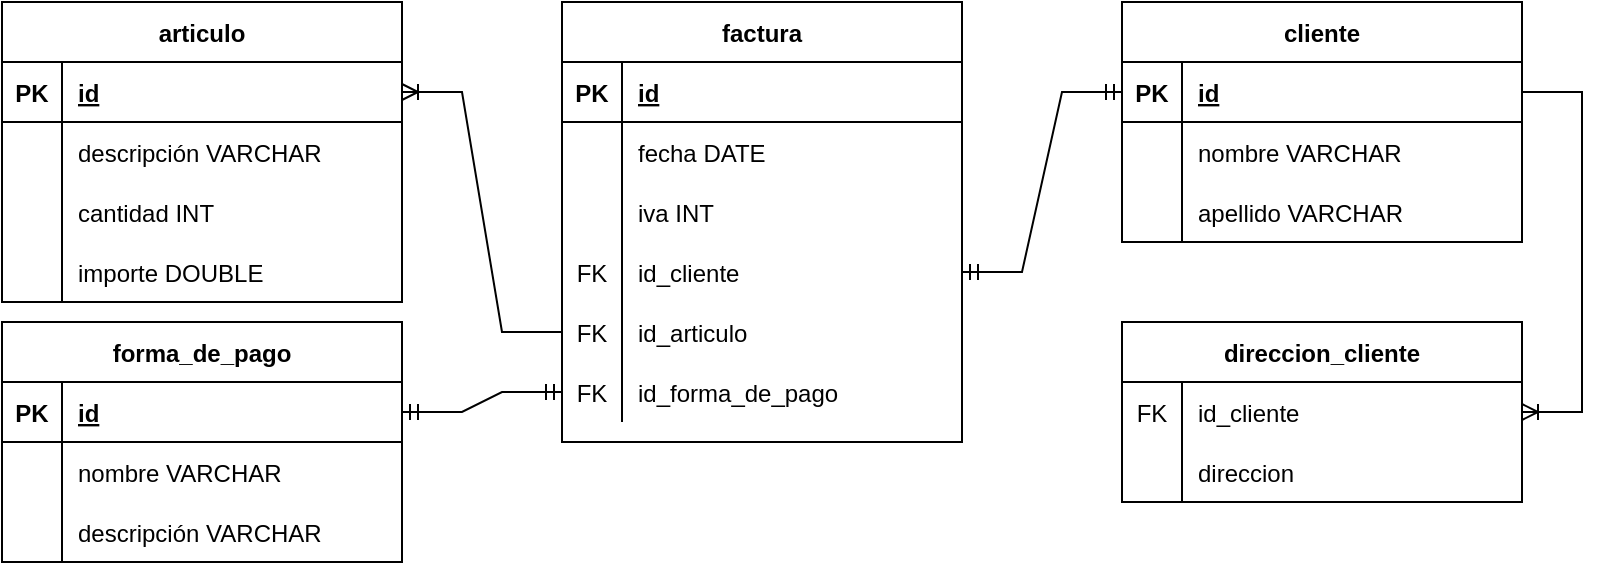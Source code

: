 <mxfile version="20.6.0" type="device"><diagram id="R2lEEEUBdFMjLlhIrx00" name="Page-1"><mxGraphModel dx="1962" dy="382" grid="1" gridSize="10" guides="1" tooltips="1" connect="1" arrows="1" fold="1" page="1" pageScale="1" pageWidth="850" pageHeight="1100" math="0" shadow="0" extFonts="Permanent Marker^https://fonts.googleapis.com/css?family=Permanent+Marker"><root><mxCell id="0"/><mxCell id="1" parent="0"/><mxCell id="uLyQuEAnAmwCxRHhnVxC-22" value="cliente" style="shape=table;startSize=30;container=1;collapsible=1;childLayout=tableLayout;fixedRows=1;rowLines=0;fontStyle=1;align=center;resizeLast=1;" vertex="1" parent="1"><mxGeometry x="360" y="120" width="200" height="120" as="geometry"/></mxCell><mxCell id="uLyQuEAnAmwCxRHhnVxC-23" value="" style="shape=tableRow;horizontal=0;startSize=0;swimlaneHead=0;swimlaneBody=0;fillColor=none;collapsible=0;dropTarget=0;points=[[0,0.5],[1,0.5]];portConstraint=eastwest;top=0;left=0;right=0;bottom=1;" vertex="1" parent="uLyQuEAnAmwCxRHhnVxC-22"><mxGeometry y="30" width="200" height="30" as="geometry"/></mxCell><mxCell id="uLyQuEAnAmwCxRHhnVxC-24" value="PK" style="shape=partialRectangle;connectable=0;fillColor=none;top=0;left=0;bottom=0;right=0;fontStyle=1;overflow=hidden;" vertex="1" parent="uLyQuEAnAmwCxRHhnVxC-23"><mxGeometry width="30" height="30" as="geometry"><mxRectangle width="30" height="30" as="alternateBounds"/></mxGeometry></mxCell><mxCell id="uLyQuEAnAmwCxRHhnVxC-25" value="id" style="shape=partialRectangle;connectable=0;fillColor=none;top=0;left=0;bottom=0;right=0;align=left;spacingLeft=6;fontStyle=5;overflow=hidden;" vertex="1" parent="uLyQuEAnAmwCxRHhnVxC-23"><mxGeometry x="30" width="170" height="30" as="geometry"><mxRectangle width="170" height="30" as="alternateBounds"/></mxGeometry></mxCell><mxCell id="uLyQuEAnAmwCxRHhnVxC-26" value="" style="shape=tableRow;horizontal=0;startSize=0;swimlaneHead=0;swimlaneBody=0;fillColor=none;collapsible=0;dropTarget=0;points=[[0,0.5],[1,0.5]];portConstraint=eastwest;top=0;left=0;right=0;bottom=0;" vertex="1" parent="uLyQuEAnAmwCxRHhnVxC-22"><mxGeometry y="60" width="200" height="30" as="geometry"/></mxCell><mxCell id="uLyQuEAnAmwCxRHhnVxC-27" value="" style="shape=partialRectangle;connectable=0;fillColor=none;top=0;left=0;bottom=0;right=0;editable=1;overflow=hidden;" vertex="1" parent="uLyQuEAnAmwCxRHhnVxC-26"><mxGeometry width="30" height="30" as="geometry"><mxRectangle width="30" height="30" as="alternateBounds"/></mxGeometry></mxCell><mxCell id="uLyQuEAnAmwCxRHhnVxC-28" value="nombre VARCHAR" style="shape=partialRectangle;connectable=0;fillColor=none;top=0;left=0;bottom=0;right=0;align=left;spacingLeft=6;overflow=hidden;" vertex="1" parent="uLyQuEAnAmwCxRHhnVxC-26"><mxGeometry x="30" width="170" height="30" as="geometry"><mxRectangle width="170" height="30" as="alternateBounds"/></mxGeometry></mxCell><mxCell id="uLyQuEAnAmwCxRHhnVxC-29" value="" style="shape=tableRow;horizontal=0;startSize=0;swimlaneHead=0;swimlaneBody=0;fillColor=none;collapsible=0;dropTarget=0;points=[[0,0.5],[1,0.5]];portConstraint=eastwest;top=0;left=0;right=0;bottom=0;" vertex="1" parent="uLyQuEAnAmwCxRHhnVxC-22"><mxGeometry y="90" width="200" height="30" as="geometry"/></mxCell><mxCell id="uLyQuEAnAmwCxRHhnVxC-30" value="" style="shape=partialRectangle;connectable=0;fillColor=none;top=0;left=0;bottom=0;right=0;editable=1;overflow=hidden;" vertex="1" parent="uLyQuEAnAmwCxRHhnVxC-29"><mxGeometry width="30" height="30" as="geometry"><mxRectangle width="30" height="30" as="alternateBounds"/></mxGeometry></mxCell><mxCell id="uLyQuEAnAmwCxRHhnVxC-31" value="apellido VARCHAR" style="shape=partialRectangle;connectable=0;fillColor=none;top=0;left=0;bottom=0;right=0;align=left;spacingLeft=6;overflow=hidden;" vertex="1" parent="uLyQuEAnAmwCxRHhnVxC-29"><mxGeometry x="30" width="170" height="30" as="geometry"><mxRectangle width="170" height="30" as="alternateBounds"/></mxGeometry></mxCell><mxCell id="uLyQuEAnAmwCxRHhnVxC-48" value="direccion_cliente" style="shape=table;startSize=30;container=1;collapsible=1;childLayout=tableLayout;fixedRows=1;rowLines=0;fontStyle=1;align=center;resizeLast=1;" vertex="1" parent="1"><mxGeometry x="360" y="280" width="200" height="90" as="geometry"/></mxCell><mxCell id="uLyQuEAnAmwCxRHhnVxC-52" value="" style="shape=tableRow;horizontal=0;startSize=0;swimlaneHead=0;swimlaneBody=0;fillColor=none;collapsible=0;dropTarget=0;points=[[0,0.5],[1,0.5]];portConstraint=eastwest;top=0;left=0;right=0;bottom=0;" vertex="1" parent="uLyQuEAnAmwCxRHhnVxC-48"><mxGeometry y="30" width="200" height="30" as="geometry"/></mxCell><mxCell id="uLyQuEAnAmwCxRHhnVxC-53" value="FK" style="shape=partialRectangle;connectable=0;fillColor=none;top=0;left=0;bottom=0;right=0;editable=1;overflow=hidden;" vertex="1" parent="uLyQuEAnAmwCxRHhnVxC-52"><mxGeometry width="30" height="30" as="geometry"><mxRectangle width="30" height="30" as="alternateBounds"/></mxGeometry></mxCell><mxCell id="uLyQuEAnAmwCxRHhnVxC-54" value="id_cliente" style="shape=partialRectangle;connectable=0;fillColor=none;top=0;left=0;bottom=0;right=0;align=left;spacingLeft=6;overflow=hidden;" vertex="1" parent="uLyQuEAnAmwCxRHhnVxC-52"><mxGeometry x="30" width="170" height="30" as="geometry"><mxRectangle width="170" height="30" as="alternateBounds"/></mxGeometry></mxCell><mxCell id="uLyQuEAnAmwCxRHhnVxC-55" value="" style="shape=tableRow;horizontal=0;startSize=0;swimlaneHead=0;swimlaneBody=0;fillColor=none;collapsible=0;dropTarget=0;points=[[0,0.5],[1,0.5]];portConstraint=eastwest;top=0;left=0;right=0;bottom=0;" vertex="1" parent="uLyQuEAnAmwCxRHhnVxC-48"><mxGeometry y="60" width="200" height="30" as="geometry"/></mxCell><mxCell id="uLyQuEAnAmwCxRHhnVxC-56" value="" style="shape=partialRectangle;connectable=0;fillColor=none;top=0;left=0;bottom=0;right=0;editable=1;overflow=hidden;" vertex="1" parent="uLyQuEAnAmwCxRHhnVxC-55"><mxGeometry width="30" height="30" as="geometry"><mxRectangle width="30" height="30" as="alternateBounds"/></mxGeometry></mxCell><mxCell id="uLyQuEAnAmwCxRHhnVxC-57" value="direccion" style="shape=partialRectangle;connectable=0;fillColor=none;top=0;left=0;bottom=0;right=0;align=left;spacingLeft=6;overflow=hidden;" vertex="1" parent="uLyQuEAnAmwCxRHhnVxC-55"><mxGeometry x="30" width="170" height="30" as="geometry"><mxRectangle width="170" height="30" as="alternateBounds"/></mxGeometry></mxCell><mxCell id="uLyQuEAnAmwCxRHhnVxC-61" value="" style="edgeStyle=entityRelationEdgeStyle;fontSize=12;html=1;endArrow=ERoneToMany;rounded=0;" edge="1" parent="1" source="uLyQuEAnAmwCxRHhnVxC-23" target="uLyQuEAnAmwCxRHhnVxC-52"><mxGeometry width="100" height="100" relative="1" as="geometry"><mxPoint x="370" y="350" as="sourcePoint"/><mxPoint x="470" y="250" as="targetPoint"/></mxGeometry></mxCell><mxCell id="uLyQuEAnAmwCxRHhnVxC-91" value="factura" style="shape=table;startSize=30;container=1;collapsible=1;childLayout=tableLayout;fixedRows=1;rowLines=0;fontStyle=1;align=center;resizeLast=1;" vertex="1" parent="1"><mxGeometry x="80" y="120" width="200" height="220" as="geometry"/></mxCell><mxCell id="uLyQuEAnAmwCxRHhnVxC-92" value="" style="shape=tableRow;horizontal=0;startSize=0;swimlaneHead=0;swimlaneBody=0;fillColor=none;collapsible=0;dropTarget=0;points=[[0,0.5],[1,0.5]];portConstraint=eastwest;top=0;left=0;right=0;bottom=1;" vertex="1" parent="uLyQuEAnAmwCxRHhnVxC-91"><mxGeometry y="30" width="200" height="30" as="geometry"/></mxCell><mxCell id="uLyQuEAnAmwCxRHhnVxC-93" value="PK" style="shape=partialRectangle;connectable=0;fillColor=none;top=0;left=0;bottom=0;right=0;fontStyle=1;overflow=hidden;" vertex="1" parent="uLyQuEAnAmwCxRHhnVxC-92"><mxGeometry width="30" height="30" as="geometry"><mxRectangle width="30" height="30" as="alternateBounds"/></mxGeometry></mxCell><mxCell id="uLyQuEAnAmwCxRHhnVxC-94" value="id" style="shape=partialRectangle;connectable=0;fillColor=none;top=0;left=0;bottom=0;right=0;align=left;spacingLeft=6;fontStyle=5;overflow=hidden;" vertex="1" parent="uLyQuEAnAmwCxRHhnVxC-92"><mxGeometry x="30" width="170" height="30" as="geometry"><mxRectangle width="170" height="30" as="alternateBounds"/></mxGeometry></mxCell><mxCell id="uLyQuEAnAmwCxRHhnVxC-95" value="" style="shape=tableRow;horizontal=0;startSize=0;swimlaneHead=0;swimlaneBody=0;fillColor=none;collapsible=0;dropTarget=0;points=[[0,0.5],[1,0.5]];portConstraint=eastwest;top=0;left=0;right=0;bottom=0;" vertex="1" parent="uLyQuEAnAmwCxRHhnVxC-91"><mxGeometry y="60" width="200" height="30" as="geometry"/></mxCell><mxCell id="uLyQuEAnAmwCxRHhnVxC-96" value="" style="shape=partialRectangle;connectable=0;fillColor=none;top=0;left=0;bottom=0;right=0;editable=1;overflow=hidden;" vertex="1" parent="uLyQuEAnAmwCxRHhnVxC-95"><mxGeometry width="30" height="30" as="geometry"><mxRectangle width="30" height="30" as="alternateBounds"/></mxGeometry></mxCell><mxCell id="uLyQuEAnAmwCxRHhnVxC-97" value="fecha DATE" style="shape=partialRectangle;connectable=0;fillColor=none;top=0;left=0;bottom=0;right=0;align=left;spacingLeft=6;overflow=hidden;" vertex="1" parent="uLyQuEAnAmwCxRHhnVxC-95"><mxGeometry x="30" width="170" height="30" as="geometry"><mxRectangle width="170" height="30" as="alternateBounds"/></mxGeometry></mxCell><mxCell id="uLyQuEAnAmwCxRHhnVxC-98" value="" style="shape=tableRow;horizontal=0;startSize=0;swimlaneHead=0;swimlaneBody=0;fillColor=none;collapsible=0;dropTarget=0;points=[[0,0.5],[1,0.5]];portConstraint=eastwest;top=0;left=0;right=0;bottom=0;" vertex="1" parent="uLyQuEAnAmwCxRHhnVxC-91"><mxGeometry y="90" width="200" height="30" as="geometry"/></mxCell><mxCell id="uLyQuEAnAmwCxRHhnVxC-99" value="" style="shape=partialRectangle;connectable=0;fillColor=none;top=0;left=0;bottom=0;right=0;editable=1;overflow=hidden;" vertex="1" parent="uLyQuEAnAmwCxRHhnVxC-98"><mxGeometry width="30" height="30" as="geometry"><mxRectangle width="30" height="30" as="alternateBounds"/></mxGeometry></mxCell><mxCell id="uLyQuEAnAmwCxRHhnVxC-100" value="iva INT" style="shape=partialRectangle;connectable=0;fillColor=none;top=0;left=0;bottom=0;right=0;align=left;spacingLeft=6;overflow=hidden;" vertex="1" parent="uLyQuEAnAmwCxRHhnVxC-98"><mxGeometry x="30" width="170" height="30" as="geometry"><mxRectangle width="170" height="30" as="alternateBounds"/></mxGeometry></mxCell><mxCell id="uLyQuEAnAmwCxRHhnVxC-107" value="" style="shape=tableRow;horizontal=0;startSize=0;swimlaneHead=0;swimlaneBody=0;fillColor=none;collapsible=0;dropTarget=0;points=[[0,0.5],[1,0.5]];portConstraint=eastwest;top=0;left=0;right=0;bottom=0;" vertex="1" parent="uLyQuEAnAmwCxRHhnVxC-91"><mxGeometry y="120" width="200" height="30" as="geometry"/></mxCell><mxCell id="uLyQuEAnAmwCxRHhnVxC-108" value="FK" style="shape=partialRectangle;connectable=0;fillColor=none;top=0;left=0;bottom=0;right=0;editable=1;overflow=hidden;" vertex="1" parent="uLyQuEAnAmwCxRHhnVxC-107"><mxGeometry width="30" height="30" as="geometry"><mxRectangle width="30" height="30" as="alternateBounds"/></mxGeometry></mxCell><mxCell id="uLyQuEAnAmwCxRHhnVxC-109" value="id_cliente" style="shape=partialRectangle;connectable=0;fillColor=none;top=0;left=0;bottom=0;right=0;align=left;spacingLeft=6;overflow=hidden;" vertex="1" parent="uLyQuEAnAmwCxRHhnVxC-107"><mxGeometry x="30" width="170" height="30" as="geometry"><mxRectangle width="170" height="30" as="alternateBounds"/></mxGeometry></mxCell><mxCell id="uLyQuEAnAmwCxRHhnVxC-110" value="" style="shape=tableRow;horizontal=0;startSize=0;swimlaneHead=0;swimlaneBody=0;fillColor=none;collapsible=0;dropTarget=0;points=[[0,0.5],[1,0.5]];portConstraint=eastwest;top=0;left=0;right=0;bottom=0;" vertex="1" parent="uLyQuEAnAmwCxRHhnVxC-91"><mxGeometry y="150" width="200" height="30" as="geometry"/></mxCell><mxCell id="uLyQuEAnAmwCxRHhnVxC-111" value="FK" style="shape=partialRectangle;connectable=0;fillColor=none;top=0;left=0;bottom=0;right=0;editable=1;overflow=hidden;" vertex="1" parent="uLyQuEAnAmwCxRHhnVxC-110"><mxGeometry width="30" height="30" as="geometry"><mxRectangle width="30" height="30" as="alternateBounds"/></mxGeometry></mxCell><mxCell id="uLyQuEAnAmwCxRHhnVxC-112" value="id_articulo" style="shape=partialRectangle;connectable=0;fillColor=none;top=0;left=0;bottom=0;right=0;align=left;spacingLeft=6;overflow=hidden;" vertex="1" parent="uLyQuEAnAmwCxRHhnVxC-110"><mxGeometry x="30" width="170" height="30" as="geometry"><mxRectangle width="170" height="30" as="alternateBounds"/></mxGeometry></mxCell><mxCell id="uLyQuEAnAmwCxRHhnVxC-113" value="" style="shape=tableRow;horizontal=0;startSize=0;swimlaneHead=0;swimlaneBody=0;fillColor=none;collapsible=0;dropTarget=0;points=[[0,0.5],[1,0.5]];portConstraint=eastwest;top=0;left=0;right=0;bottom=0;" vertex="1" parent="uLyQuEAnAmwCxRHhnVxC-91"><mxGeometry y="180" width="200" height="30" as="geometry"/></mxCell><mxCell id="uLyQuEAnAmwCxRHhnVxC-114" value="FK" style="shape=partialRectangle;connectable=0;fillColor=none;top=0;left=0;bottom=0;right=0;editable=1;overflow=hidden;" vertex="1" parent="uLyQuEAnAmwCxRHhnVxC-113"><mxGeometry width="30" height="30" as="geometry"><mxRectangle width="30" height="30" as="alternateBounds"/></mxGeometry></mxCell><mxCell id="uLyQuEAnAmwCxRHhnVxC-115" value="id_forma_de_pago" style="shape=partialRectangle;connectable=0;fillColor=none;top=0;left=0;bottom=0;right=0;align=left;spacingLeft=6;overflow=hidden;" vertex="1" parent="uLyQuEAnAmwCxRHhnVxC-113"><mxGeometry x="30" width="170" height="30" as="geometry"><mxRectangle width="170" height="30" as="alternateBounds"/></mxGeometry></mxCell><mxCell id="uLyQuEAnAmwCxRHhnVxC-116" value="" style="edgeStyle=entityRelationEdgeStyle;fontSize=12;html=1;endArrow=ERmandOne;startArrow=ERmandOne;rounded=0;" edge="1" parent="1" source="uLyQuEAnAmwCxRHhnVxC-107" target="uLyQuEAnAmwCxRHhnVxC-23"><mxGeometry width="100" height="100" relative="1" as="geometry"><mxPoint x="120" y="300" as="sourcePoint"/><mxPoint x="220" y="200" as="targetPoint"/></mxGeometry></mxCell><mxCell id="uLyQuEAnAmwCxRHhnVxC-140" value="forma_de_pago" style="shape=table;startSize=30;container=1;collapsible=1;childLayout=tableLayout;fixedRows=1;rowLines=0;fontStyle=1;align=center;resizeLast=1;" vertex="1" parent="1"><mxGeometry x="-200" y="280" width="200" height="120" as="geometry"/></mxCell><mxCell id="uLyQuEAnAmwCxRHhnVxC-141" value="" style="shape=tableRow;horizontal=0;startSize=0;swimlaneHead=0;swimlaneBody=0;fillColor=none;collapsible=0;dropTarget=0;points=[[0,0.5],[1,0.5]];portConstraint=eastwest;top=0;left=0;right=0;bottom=1;" vertex="1" parent="uLyQuEAnAmwCxRHhnVxC-140"><mxGeometry y="30" width="200" height="30" as="geometry"/></mxCell><mxCell id="uLyQuEAnAmwCxRHhnVxC-142" value="PK" style="shape=partialRectangle;connectable=0;fillColor=none;top=0;left=0;bottom=0;right=0;fontStyle=1;overflow=hidden;" vertex="1" parent="uLyQuEAnAmwCxRHhnVxC-141"><mxGeometry width="30" height="30" as="geometry"><mxRectangle width="30" height="30" as="alternateBounds"/></mxGeometry></mxCell><mxCell id="uLyQuEAnAmwCxRHhnVxC-143" value="id" style="shape=partialRectangle;connectable=0;fillColor=none;top=0;left=0;bottom=0;right=0;align=left;spacingLeft=6;fontStyle=5;overflow=hidden;" vertex="1" parent="uLyQuEAnAmwCxRHhnVxC-141"><mxGeometry x="30" width="170" height="30" as="geometry"><mxRectangle width="170" height="30" as="alternateBounds"/></mxGeometry></mxCell><mxCell id="uLyQuEAnAmwCxRHhnVxC-144" value="" style="shape=tableRow;horizontal=0;startSize=0;swimlaneHead=0;swimlaneBody=0;fillColor=none;collapsible=0;dropTarget=0;points=[[0,0.5],[1,0.5]];portConstraint=eastwest;top=0;left=0;right=0;bottom=0;" vertex="1" parent="uLyQuEAnAmwCxRHhnVxC-140"><mxGeometry y="60" width="200" height="30" as="geometry"/></mxCell><mxCell id="uLyQuEAnAmwCxRHhnVxC-145" value="" style="shape=partialRectangle;connectable=0;fillColor=none;top=0;left=0;bottom=0;right=0;editable=1;overflow=hidden;" vertex="1" parent="uLyQuEAnAmwCxRHhnVxC-144"><mxGeometry width="30" height="30" as="geometry"><mxRectangle width="30" height="30" as="alternateBounds"/></mxGeometry></mxCell><mxCell id="uLyQuEAnAmwCxRHhnVxC-146" value="nombre VARCHAR" style="shape=partialRectangle;connectable=0;fillColor=none;top=0;left=0;bottom=0;right=0;align=left;spacingLeft=6;overflow=hidden;" vertex="1" parent="uLyQuEAnAmwCxRHhnVxC-144"><mxGeometry x="30" width="170" height="30" as="geometry"><mxRectangle width="170" height="30" as="alternateBounds"/></mxGeometry></mxCell><mxCell id="uLyQuEAnAmwCxRHhnVxC-147" value="" style="shape=tableRow;horizontal=0;startSize=0;swimlaneHead=0;swimlaneBody=0;fillColor=none;collapsible=0;dropTarget=0;points=[[0,0.5],[1,0.5]];portConstraint=eastwest;top=0;left=0;right=0;bottom=0;" vertex="1" parent="uLyQuEAnAmwCxRHhnVxC-140"><mxGeometry y="90" width="200" height="30" as="geometry"/></mxCell><mxCell id="uLyQuEAnAmwCxRHhnVxC-148" value="" style="shape=partialRectangle;connectable=0;fillColor=none;top=0;left=0;bottom=0;right=0;editable=1;overflow=hidden;" vertex="1" parent="uLyQuEAnAmwCxRHhnVxC-147"><mxGeometry width="30" height="30" as="geometry"><mxRectangle width="30" height="30" as="alternateBounds"/></mxGeometry></mxCell><mxCell id="uLyQuEAnAmwCxRHhnVxC-149" value="descripción VARCHAR" style="shape=partialRectangle;connectable=0;fillColor=none;top=0;left=0;bottom=0;right=0;align=left;spacingLeft=6;overflow=hidden;" vertex="1" parent="uLyQuEAnAmwCxRHhnVxC-147"><mxGeometry x="30" width="170" height="30" as="geometry"><mxRectangle width="170" height="30" as="alternateBounds"/></mxGeometry></mxCell><mxCell id="uLyQuEAnAmwCxRHhnVxC-153" value="" style="edgeStyle=entityRelationEdgeStyle;fontSize=12;html=1;endArrow=ERmandOne;startArrow=ERmandOne;rounded=0;" edge="1" parent="1" source="uLyQuEAnAmwCxRHhnVxC-141" target="uLyQuEAnAmwCxRHhnVxC-113"><mxGeometry width="100" height="100" relative="1" as="geometry"><mxPoint x="120" y="300" as="sourcePoint"/><mxPoint x="220" y="200" as="targetPoint"/></mxGeometry></mxCell><mxCell id="uLyQuEAnAmwCxRHhnVxC-161" value="articulo" style="shape=table;startSize=30;container=1;collapsible=1;childLayout=tableLayout;fixedRows=1;rowLines=0;fontStyle=1;align=center;resizeLast=1;" vertex="1" parent="1"><mxGeometry x="-200" y="120" width="200" height="150" as="geometry"/></mxCell><mxCell id="uLyQuEAnAmwCxRHhnVxC-162" value="" style="shape=tableRow;horizontal=0;startSize=0;swimlaneHead=0;swimlaneBody=0;fillColor=none;collapsible=0;dropTarget=0;points=[[0,0.5],[1,0.5]];portConstraint=eastwest;top=0;left=0;right=0;bottom=1;" vertex="1" parent="uLyQuEAnAmwCxRHhnVxC-161"><mxGeometry y="30" width="200" height="30" as="geometry"/></mxCell><mxCell id="uLyQuEAnAmwCxRHhnVxC-163" value="PK" style="shape=partialRectangle;connectable=0;fillColor=none;top=0;left=0;bottom=0;right=0;fontStyle=1;overflow=hidden;" vertex="1" parent="uLyQuEAnAmwCxRHhnVxC-162"><mxGeometry width="30" height="30" as="geometry"><mxRectangle width="30" height="30" as="alternateBounds"/></mxGeometry></mxCell><mxCell id="uLyQuEAnAmwCxRHhnVxC-164" value="id" style="shape=partialRectangle;connectable=0;fillColor=none;top=0;left=0;bottom=0;right=0;align=left;spacingLeft=6;fontStyle=5;overflow=hidden;" vertex="1" parent="uLyQuEAnAmwCxRHhnVxC-162"><mxGeometry x="30" width="170" height="30" as="geometry"><mxRectangle width="170" height="30" as="alternateBounds"/></mxGeometry></mxCell><mxCell id="uLyQuEAnAmwCxRHhnVxC-165" value="" style="shape=tableRow;horizontal=0;startSize=0;swimlaneHead=0;swimlaneBody=0;fillColor=none;collapsible=0;dropTarget=0;points=[[0,0.5],[1,0.5]];portConstraint=eastwest;top=0;left=0;right=0;bottom=0;" vertex="1" parent="uLyQuEAnAmwCxRHhnVxC-161"><mxGeometry y="60" width="200" height="30" as="geometry"/></mxCell><mxCell id="uLyQuEAnAmwCxRHhnVxC-166" value="" style="shape=partialRectangle;connectable=0;fillColor=none;top=0;left=0;bottom=0;right=0;editable=1;overflow=hidden;" vertex="1" parent="uLyQuEAnAmwCxRHhnVxC-165"><mxGeometry width="30" height="30" as="geometry"><mxRectangle width="30" height="30" as="alternateBounds"/></mxGeometry></mxCell><mxCell id="uLyQuEAnAmwCxRHhnVxC-167" value="descripción VARCHAR" style="shape=partialRectangle;connectable=0;fillColor=none;top=0;left=0;bottom=0;right=0;align=left;spacingLeft=6;overflow=hidden;" vertex="1" parent="uLyQuEAnAmwCxRHhnVxC-165"><mxGeometry x="30" width="170" height="30" as="geometry"><mxRectangle width="170" height="30" as="alternateBounds"/></mxGeometry></mxCell><mxCell id="uLyQuEAnAmwCxRHhnVxC-168" value="" style="shape=tableRow;horizontal=0;startSize=0;swimlaneHead=0;swimlaneBody=0;fillColor=none;collapsible=0;dropTarget=0;points=[[0,0.5],[1,0.5]];portConstraint=eastwest;top=0;left=0;right=0;bottom=0;" vertex="1" parent="uLyQuEAnAmwCxRHhnVxC-161"><mxGeometry y="90" width="200" height="30" as="geometry"/></mxCell><mxCell id="uLyQuEAnAmwCxRHhnVxC-169" value="" style="shape=partialRectangle;connectable=0;fillColor=none;top=0;left=0;bottom=0;right=0;editable=1;overflow=hidden;" vertex="1" parent="uLyQuEAnAmwCxRHhnVxC-168"><mxGeometry width="30" height="30" as="geometry"><mxRectangle width="30" height="30" as="alternateBounds"/></mxGeometry></mxCell><mxCell id="uLyQuEAnAmwCxRHhnVxC-170" value="cantidad INT" style="shape=partialRectangle;connectable=0;fillColor=none;top=0;left=0;bottom=0;right=0;align=left;spacingLeft=6;overflow=hidden;" vertex="1" parent="uLyQuEAnAmwCxRHhnVxC-168"><mxGeometry x="30" width="170" height="30" as="geometry"><mxRectangle width="170" height="30" as="alternateBounds"/></mxGeometry></mxCell><mxCell id="uLyQuEAnAmwCxRHhnVxC-171" value="" style="shape=tableRow;horizontal=0;startSize=0;swimlaneHead=0;swimlaneBody=0;fillColor=none;collapsible=0;dropTarget=0;points=[[0,0.5],[1,0.5]];portConstraint=eastwest;top=0;left=0;right=0;bottom=0;" vertex="1" parent="uLyQuEAnAmwCxRHhnVxC-161"><mxGeometry y="120" width="200" height="30" as="geometry"/></mxCell><mxCell id="uLyQuEAnAmwCxRHhnVxC-172" value="" style="shape=partialRectangle;connectable=0;fillColor=none;top=0;left=0;bottom=0;right=0;editable=1;overflow=hidden;" vertex="1" parent="uLyQuEAnAmwCxRHhnVxC-171"><mxGeometry width="30" height="30" as="geometry"><mxRectangle width="30" height="30" as="alternateBounds"/></mxGeometry></mxCell><mxCell id="uLyQuEAnAmwCxRHhnVxC-173" value="importe DOUBLE" style="shape=partialRectangle;connectable=0;fillColor=none;top=0;left=0;bottom=0;right=0;align=left;spacingLeft=6;overflow=hidden;" vertex="1" parent="uLyQuEAnAmwCxRHhnVxC-171"><mxGeometry x="30" width="170" height="30" as="geometry"><mxRectangle width="170" height="30" as="alternateBounds"/></mxGeometry></mxCell><mxCell id="uLyQuEAnAmwCxRHhnVxC-176" value="" style="edgeStyle=entityRelationEdgeStyle;fontSize=12;html=1;endArrow=ERoneToMany;rounded=0;" edge="1" parent="1" source="uLyQuEAnAmwCxRHhnVxC-110" target="uLyQuEAnAmwCxRHhnVxC-162"><mxGeometry width="100" height="100" relative="1" as="geometry"><mxPoint x="120" y="340" as="sourcePoint"/><mxPoint x="220" y="240" as="targetPoint"/></mxGeometry></mxCell></root></mxGraphModel></diagram></mxfile>